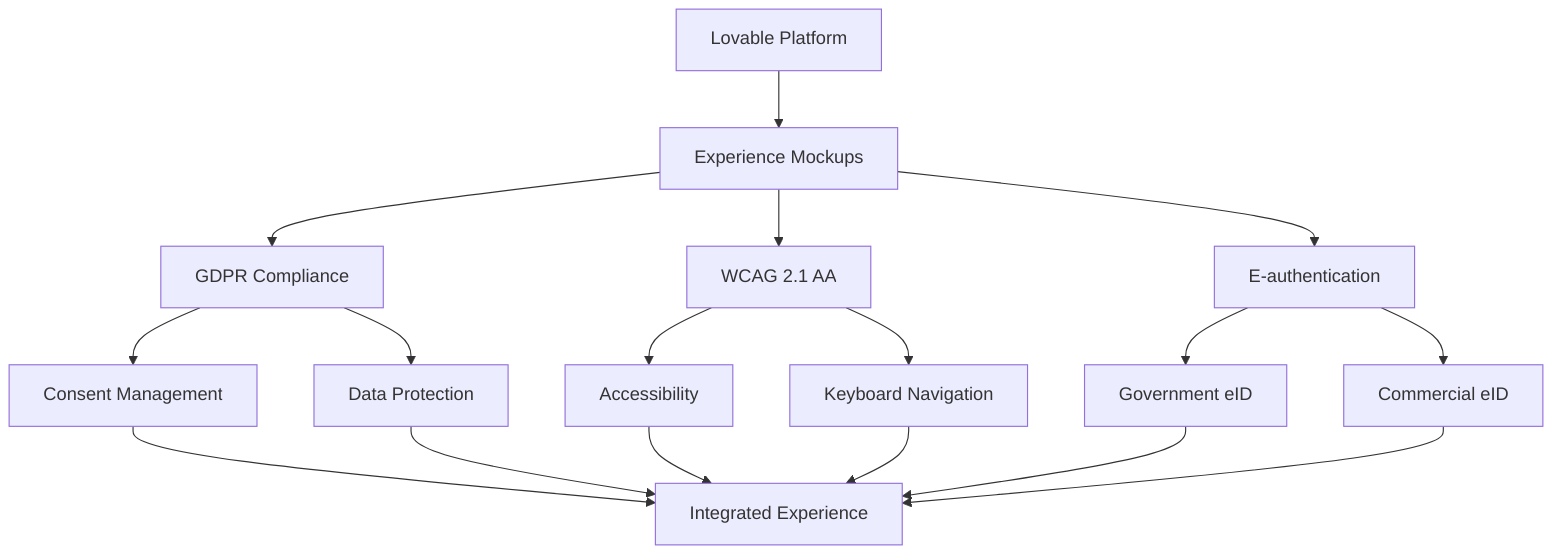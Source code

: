 graph TB
    A[Lovable Platform]:::kv-primary --> B[Experience Mockups]:::kv-highlight
    B --> C[GDPR Compliance]:::kv-accent
    B --> D[WCAG 2.1 AA]:::kv-accent
    B --> E[E-authentication]:::kv-accent

    C --> F[Consent Management]:::kv-highlight
    C --> G[Data Protection]:::kv-highlight

    D --> H[Accessibility]:::kv-pattern
    D --> I[Keyboard Navigation]:::kv-muted

    E --> J[Government eID]:::kv-outline
    E --> K[Commercial eID]:::kv-muted

    F --> L[Integrated Experience]:::kv-primary
    G --> L
    H --> L
    I --> L
    J --> L
    K --> L